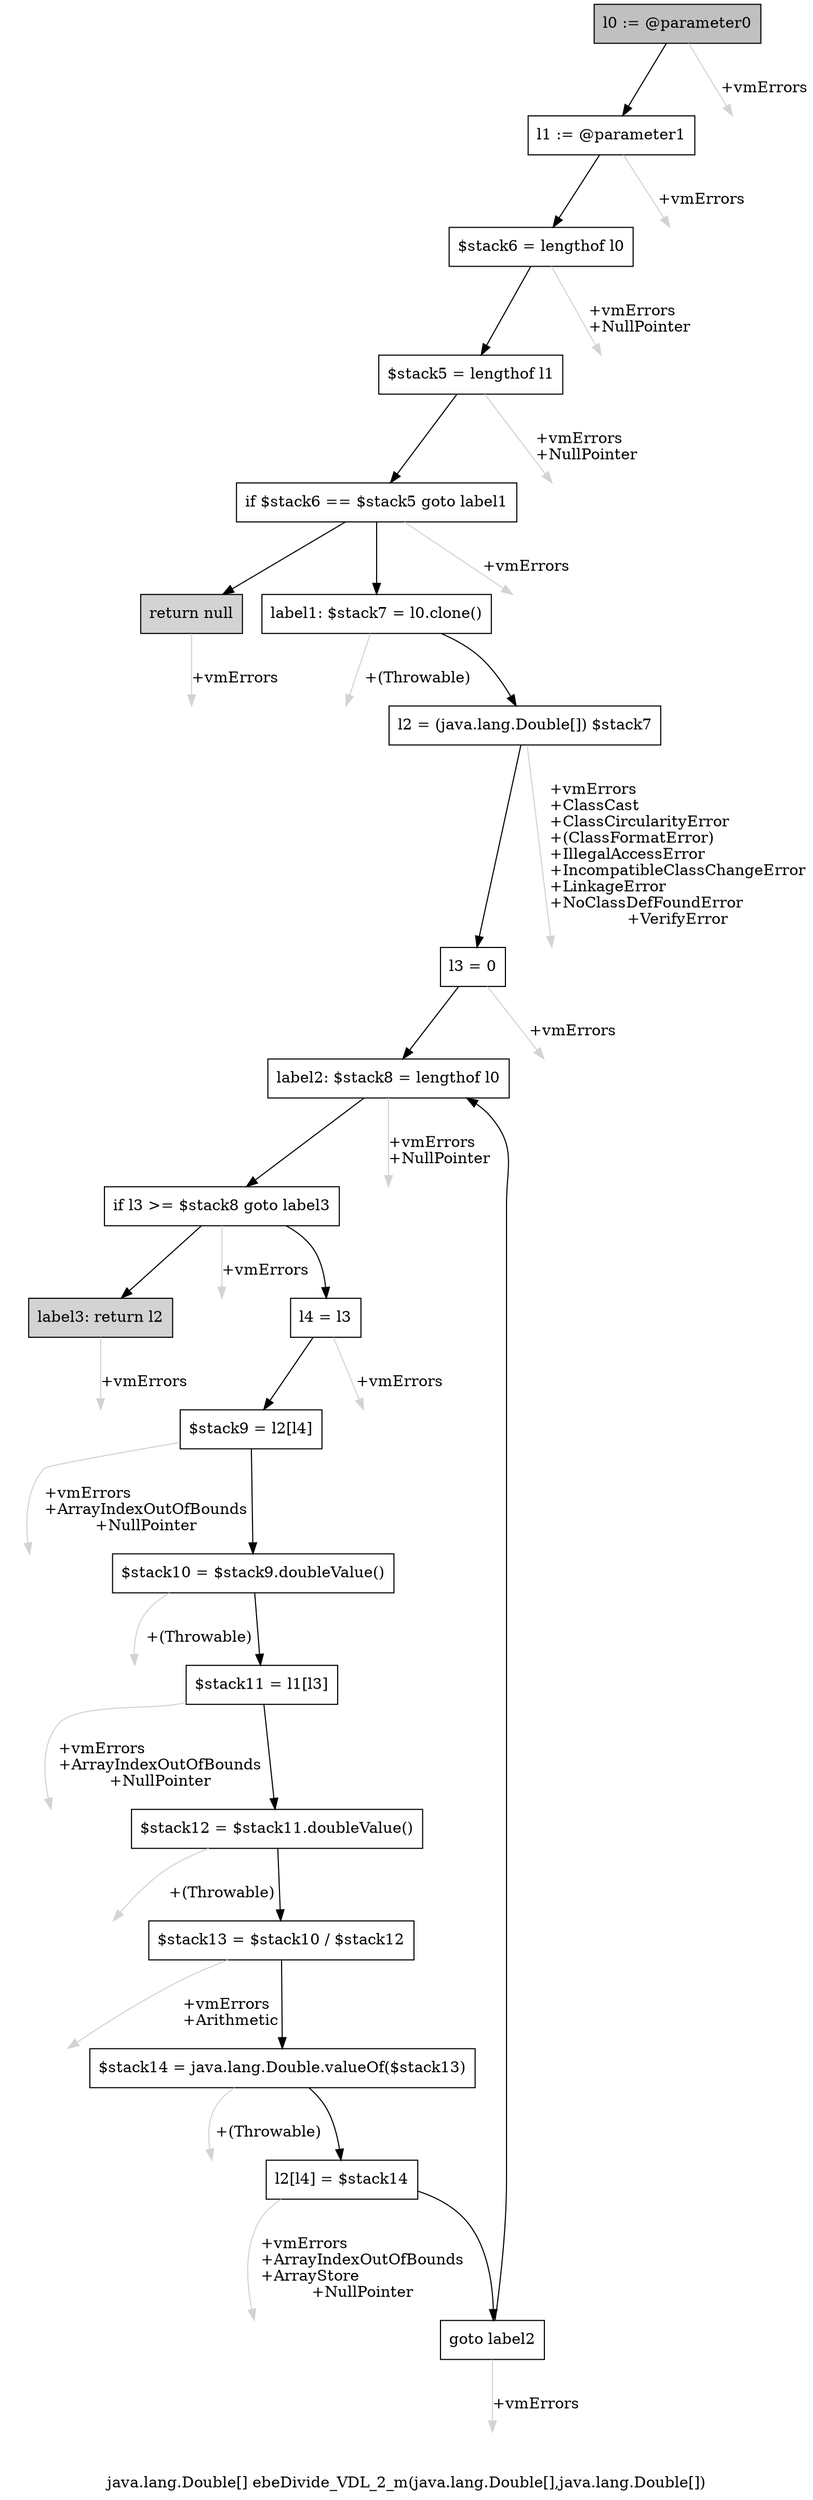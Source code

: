digraph "java.lang.Double[] ebeDivide_VDL_2_m(java.lang.Double[],java.lang.Double[])" {
    label="java.lang.Double[] ebeDivide_VDL_2_m(java.lang.Double[],java.lang.Double[])";
    node [shape=box];
    "0" [style=filled,fillcolor=gray,label="l0 := @parameter0",];
    "1" [label="l1 := @parameter1",];
    "0"->"1" [color=black,];
    "21" [style=invis,label="Esc",];
    "0"->"21" [color=lightgray,label="\l+vmErrors",];
    "2" [label="$stack6 = lengthof l0",];
    "1"->"2" [color=black,];
    "22" [style=invis,label="Esc",];
    "1"->"22" [color=lightgray,label="\l+vmErrors",];
    "3" [label="$stack5 = lengthof l1",];
    "2"->"3" [color=black,];
    "23" [style=invis,label="Esc",];
    "2"->"23" [color=lightgray,label="\l+vmErrors\l+NullPointer",];
    "4" [label="if $stack6 == $stack5 goto label1",];
    "3"->"4" [color=black,];
    "24" [style=invis,label="Esc",];
    "3"->"24" [color=lightgray,label="\l+vmErrors\l+NullPointer",];
    "5" [style=filled,fillcolor=lightgray,label="return null",];
    "4"->"5" [color=black,];
    "6" [label="label1: $stack7 = l0.clone()",];
    "4"->"6" [color=black,];
    "25" [style=invis,label="Esc",];
    "4"->"25" [color=lightgray,label="\l+vmErrors",];
    "26" [style=invis,label="Esc",];
    "5"->"26" [color=lightgray,label="\l+vmErrors",];
    "7" [label="l2 = (java.lang.Double[]) $stack7",];
    "6"->"7" [color=black,];
    "27" [style=invis,label="Esc",];
    "6"->"27" [color=lightgray,label="\l+(Throwable)",];
    "8" [label="l3 = 0",];
    "7"->"8" [color=black,];
    "28" [style=invis,label="Esc",];
    "7"->"28" [color=lightgray,label="\l+vmErrors\l+ClassCast\l+ClassCircularityError\l+(ClassFormatError)\l+IllegalAccessError\l+IncompatibleClassChangeError\l+LinkageError\l+NoClassDefFoundError\l+VerifyError",];
    "9" [label="label2: $stack8 = lengthof l0",];
    "8"->"9" [color=black,];
    "29" [style=invis,label="Esc",];
    "8"->"29" [color=lightgray,label="\l+vmErrors",];
    "10" [label="if l3 >= $stack8 goto label3",];
    "9"->"10" [color=black,];
    "30" [style=invis,label="Esc",];
    "9"->"30" [color=lightgray,label="\l+vmErrors\l+NullPointer",];
    "11" [label="l4 = l3",];
    "10"->"11" [color=black,];
    "20" [style=filled,fillcolor=lightgray,label="label3: return l2",];
    "10"->"20" [color=black,];
    "31" [style=invis,label="Esc",];
    "10"->"31" [color=lightgray,label="\l+vmErrors",];
    "12" [label="$stack9 = l2[l4]",];
    "11"->"12" [color=black,];
    "32" [style=invis,label="Esc",];
    "11"->"32" [color=lightgray,label="\l+vmErrors",];
    "13" [label="$stack10 = $stack9.doubleValue()",];
    "12"->"13" [color=black,];
    "33" [style=invis,label="Esc",];
    "12"->"33" [color=lightgray,label="\l+vmErrors\l+ArrayIndexOutOfBounds\l+NullPointer",];
    "14" [label="$stack11 = l1[l3]",];
    "13"->"14" [color=black,];
    "34" [style=invis,label="Esc",];
    "13"->"34" [color=lightgray,label="\l+(Throwable)",];
    "15" [label="$stack12 = $stack11.doubleValue()",];
    "14"->"15" [color=black,];
    "35" [style=invis,label="Esc",];
    "14"->"35" [color=lightgray,label="\l+vmErrors\l+ArrayIndexOutOfBounds\l+NullPointer",];
    "16" [label="$stack13 = $stack10 / $stack12",];
    "15"->"16" [color=black,];
    "36" [style=invis,label="Esc",];
    "15"->"36" [color=lightgray,label="\l+(Throwable)",];
    "17" [label="$stack14 = java.lang.Double.valueOf($stack13)",];
    "16"->"17" [color=black,];
    "37" [style=invis,label="Esc",];
    "16"->"37" [color=lightgray,label="\l+vmErrors\l+Arithmetic",];
    "18" [label="l2[l4] = $stack14",];
    "17"->"18" [color=black,];
    "38" [style=invis,label="Esc",];
    "17"->"38" [color=lightgray,label="\l+(Throwable)",];
    "19" [label="goto label2",];
    "18"->"19" [color=black,];
    "39" [style=invis,label="Esc",];
    "18"->"39" [color=lightgray,label="\l+vmErrors\l+ArrayIndexOutOfBounds\l+ArrayStore\l+NullPointer",];
    "19"->"9" [color=black,];
    "40" [style=invis,label="Esc",];
    "19"->"40" [color=lightgray,label="\l+vmErrors",];
    "41" [style=invis,label="Esc",];
    "20"->"41" [color=lightgray,label="\l+vmErrors",];
}
